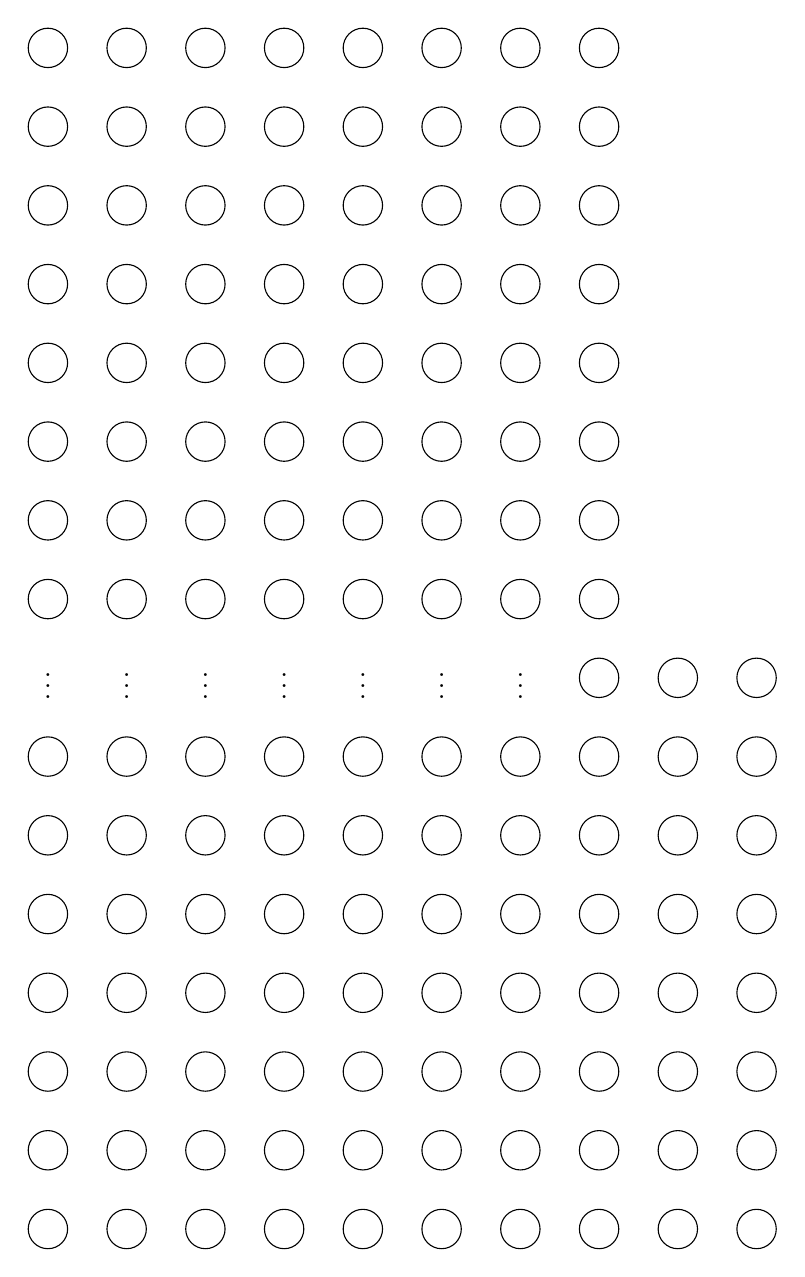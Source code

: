 \begin{tikzpicture}
\node[circle, draw, minimum size=0.5cm] at (0,0) (00) {};
\node[circle, draw, minimum size=0.5cm] at (0,1) (01) {};
\node[circle, draw, minimum size=0.5cm] at (0,2) (02) {};
\node[circle, draw, minimum size=0.5cm] at (0,3) (03) {};
\node[circle, draw, minimum size=0.5cm] at (0,4) (04) {};
\node[circle, draw, minimum size=0.5cm] at (0,5) (05) {};
\node[circle, draw, minimum size=0.5cm] at (0,6) (06) {};
\node[] at (0,7) (07) {\vdots};
\node[circle, draw, minimum size=0.5cm] at (0,8) (08) {};
\node[circle, draw, minimum size=0.5cm] at (0,9) (09) {};
\node[circle, draw, minimum size=0.5cm] at (0,10) (010) {};
\node[circle, draw, minimum size=0.5cm] at (0,11) (011) {};
\node[circle, draw, minimum size=0.5cm] at (0,12) (012) {};
\node[circle, draw, minimum size=0.5cm] at (0,13) (013) {};
\node[circle, draw, minimum size=0.5cm] at (0,14) (014) {};
\node[circle, draw, minimum size=0.5cm] at (0,15) (015) {};
\node[circle, draw, minimum size=0.5cm] at (1,0) (10) {};
\node[circle, draw, minimum size=0.5cm] at (1,1) (11) {};
\node[circle, draw, minimum size=0.5cm] at (1,2) (12) {};
\node[circle, draw, minimum size=0.5cm] at (1,3) (13) {};
\node[circle, draw, minimum size=0.5cm] at (1,4) (14) {};
\node[circle, draw, minimum size=0.5cm] at (1,5) (15) {};
\node[circle, draw, minimum size=0.5cm] at (1,6) (16) {};
\node[] at (1,7) (17) {\vdots};
\node[circle, draw, minimum size=0.5cm] at (1,8) (18) {};
\node[circle, draw, minimum size=0.5cm] at (1,9) (19) {};
\node[circle, draw, minimum size=0.5cm] at (1,10) (110) {};
\node[circle, draw, minimum size=0.5cm] at (1,11) (111) {};
\node[circle, draw, minimum size=0.5cm] at (1,12) (112) {};
\node[circle, draw, minimum size=0.5cm] at (1,13) (113) {};
\node[circle, draw, minimum size=0.5cm] at (1,14) (114) {};
\node[circle, draw, minimum size=0.5cm] at (1,15) (115) {};
\node[circle, draw, minimum size=0.5cm] at (2,0) (20) {};
\node[circle, draw, minimum size=0.5cm] at (2,1) (21) {};
\node[circle, draw, minimum size=0.5cm] at (2,2) (22) {};
\node[circle, draw, minimum size=0.5cm] at (2,3) (23) {};
\node[circle, draw, minimum size=0.5cm] at (2,4) (24) {};
\node[circle, draw, minimum size=0.5cm] at (2,5) (25) {};
\node[circle, draw, minimum size=0.5cm] at (2,6) (26) {};
\node[] at (2,7) (27) {\vdots};
\node[circle, draw, minimum size=0.5cm] at (2,8) (28) {};
\node[circle, draw, minimum size=0.5cm] at (2,9) (29) {};
\node[circle, draw, minimum size=0.5cm] at (2,10) (210) {};
\node[circle, draw, minimum size=0.5cm] at (2,11) (211) {};
\node[circle, draw, minimum size=0.5cm] at (2,12) (212) {};
\node[circle, draw, minimum size=0.5cm] at (2,13) (213) {};
\node[circle, draw, minimum size=0.5cm] at (2,14) (214) {};
\node[circle, draw, minimum size=0.5cm] at (2,15) (215) {};
\node[circle, draw, minimum size=0.5cm] at (3,0) (30) {};
\node[circle, draw, minimum size=0.5cm] at (3,1) (31) {};
\node[circle, draw, minimum size=0.5cm] at (3,2) (32) {};
\node[circle, draw, minimum size=0.5cm] at (3,3) (33) {};
\node[circle, draw, minimum size=0.5cm] at (3,4) (34) {};
\node[circle, draw, minimum size=0.5cm] at (3,5) (35) {};
\node[circle, draw, minimum size=0.5cm] at (3,6) (36) {};
\node[] at (3,7) (37) {\vdots};
\node[circle, draw, minimum size=0.5cm] at (3,8) (38) {};
\node[circle, draw, minimum size=0.5cm] at (3,9) (39) {};
\node[circle, draw, minimum size=0.5cm] at (3,10) (310) {};
\node[circle, draw, minimum size=0.5cm] at (3,11) (311) {};
\node[circle, draw, minimum size=0.5cm] at (3,12) (312) {};
\node[circle, draw, minimum size=0.5cm] at (3,13) (313) {};
\node[circle, draw, minimum size=0.5cm] at (3,14) (314) {};
\node[circle, draw, minimum size=0.5cm] at (3,15) (315) {};
\node[circle, draw, minimum size=0.5cm] at (4,0) (40) {};
\node[circle, draw, minimum size=0.5cm] at (4,1) (41) {};
\node[circle, draw, minimum size=0.5cm] at (4,2) (42) {};
\node[circle, draw, minimum size=0.5cm] at (4,3) (43) {};
\node[circle, draw, minimum size=0.5cm] at (4,4) (44) {};
\node[circle, draw, minimum size=0.5cm] at (4,5) (45) {};
\node[circle, draw, minimum size=0.5cm] at (4,6) (46) {};
\node[] at (4,7) (47) {\vdots};
\node[circle, draw, minimum size=0.5cm] at (4,8) (48) {};
\node[circle, draw, minimum size=0.5cm] at (4,9) (49) {};
\node[circle, draw, minimum size=0.5cm] at (4,10) (410) {};
\node[circle, draw, minimum size=0.5cm] at (4,11) (411) {};
\node[circle, draw, minimum size=0.5cm] at (4,12) (412) {};
\node[circle, draw, minimum size=0.5cm] at (4,13) (413) {};
\node[circle, draw, minimum size=0.5cm] at (4,14) (414) {};
\node[circle, draw, minimum size=0.5cm] at (4,15) (415) {};
\node[circle, draw, minimum size=0.5cm] at (5,0) (50) {};
\node[circle, draw, minimum size=0.5cm] at (5,1) (51) {};
\node[circle, draw, minimum size=0.5cm] at (5,2) (52) {};
\node[circle, draw, minimum size=0.5cm] at (5,3) (53) {};
\node[circle, draw, minimum size=0.5cm] at (5,4) (54) {};
\node[circle, draw, minimum size=0.5cm] at (5,5) (55) {};
\node[circle, draw, minimum size=0.5cm] at (5,6) (56) {};
\node[] at (5,7) (57) {\vdots};
\node[circle, draw, minimum size=0.5cm] at (5,8) (58) {};
\node[circle, draw, minimum size=0.5cm] at (5,9) (59) {};
\node[circle, draw, minimum size=0.5cm] at (5,10) (510) {};
\node[circle, draw, minimum size=0.5cm] at (5,11) (511) {};
\node[circle, draw, minimum size=0.5cm] at (5,12) (512) {};
\node[circle, draw, minimum size=0.5cm] at (5,13) (513) {};
\node[circle, draw, minimum size=0.5cm] at (5,14) (514) {};
\node[circle, draw, minimum size=0.5cm] at (5,15) (515) {};
\node[circle, draw, minimum size=0.5cm] at (6,0) (60) {};
\node[circle, draw, minimum size=0.5cm] at (6,1) (61) {};
\node[circle, draw, minimum size=0.5cm] at (6,2) (62) {};
\node[circle, draw, minimum size=0.5cm] at (6,3) (63) {};
\node[circle, draw, minimum size=0.5cm] at (6,4) (64) {};
\node[circle, draw, minimum size=0.5cm] at (6,5) (65) {};
\node[circle, draw, minimum size=0.5cm] at (6,6) (66) {};
\node[] at (6,7) (67) {\vdots};
\node[circle, draw, minimum size=0.5cm] at (6,8) (68) {};
\node[circle, draw, minimum size=0.5cm] at (6,9) (69) {};
\node[circle, draw, minimum size=0.5cm] at (6,10) (610) {};
\node[circle, draw, minimum size=0.5cm] at (6,11) (611) {};
\node[circle, draw, minimum size=0.5cm] at (6,12) (612) {};
\node[circle, draw, minimum size=0.5cm] at (6,13) (613) {};
\node[circle, draw, minimum size=0.5cm] at (6,14) (614) {};
\node[circle, draw, minimum size=0.5cm] at (6,15) (615) {};
\node[circle, draw, minimum size=0.5cm] at (7,0) (70) {};
\node[circle, draw, minimum size=0.5cm] at (7,1) (71) {};
\node[circle, draw, minimum size=0.5cm] at (7,2) (72) {};
\node[circle, draw, minimum size=0.5cm] at (7,3) (73) {};
\node[circle, draw, minimum size=0.5cm] at (7,4) (74) {};
\node[circle, draw, minimum size=0.5cm] at (7,5) (75) {};
\node[circle, draw, minimum size=0.5cm] at (7,6) (76) {};
\node[circle, draw, minimum size=0.5cm] at (7,7) (77) {};
\node[circle, draw, minimum size=0.5cm] at (7,8) (78) {};
\node[circle, draw, minimum size=0.5cm] at (7,9) (79) {};
\node[circle, draw, minimum size=0.5cm] at (7,10) (710) {};
\node[circle, draw, minimum size=0.5cm] at (7,11) (711) {};
\node[circle, draw, minimum size=0.5cm] at (7,12) (712) {};
\node[circle, draw, minimum size=0.5cm] at (7,13) (713) {};
\node[circle, draw, minimum size=0.5cm] at (7,14) (714) {};
\node[circle, draw, minimum size=0.5cm] at (7,15) (715) {};
\node[circle, draw, minimum size=0.5cm] at (8,0) (80) {};
\node[circle, draw, minimum size=0.5cm] at (8,1) (81) {};
\node[circle, draw, minimum size=0.5cm] at (8,2) (82) {};
\node[circle, draw, minimum size=0.5cm] at (8,3) (83) {};
\node[circle, draw, minimum size=0.5cm] at (8,4) (84) {};
\node[circle, draw, minimum size=0.5cm] at (8,5) (85) {};
\node[circle, draw, minimum size=0.5cm] at (8,6) (86) {};
\node[circle, draw, minimum size=0.5cm] at (8,7) (87) {};
\node[circle, draw, minimum size=0.5cm] at (9,0) (90) {};
\node[circle, draw, minimum size=0.5cm] at (9,1) (91) {};
\node[circle, draw, minimum size=0.5cm] at (9,2) (92) {};
\node[circle, draw, minimum size=0.5cm] at (9,3) (93) {};
\node[circle, draw, minimum size=0.5cm] at (9,4) (94) {};
\node[circle, draw, minimum size=0.5cm] at (9,5) (95) {};
\node[circle, draw, minimum size=0.5cm] at (9,6) (96) {};
\node[circle, draw, minimum size=0.5cm] at (9,7) (97) {};
\end{tikzpicture}
